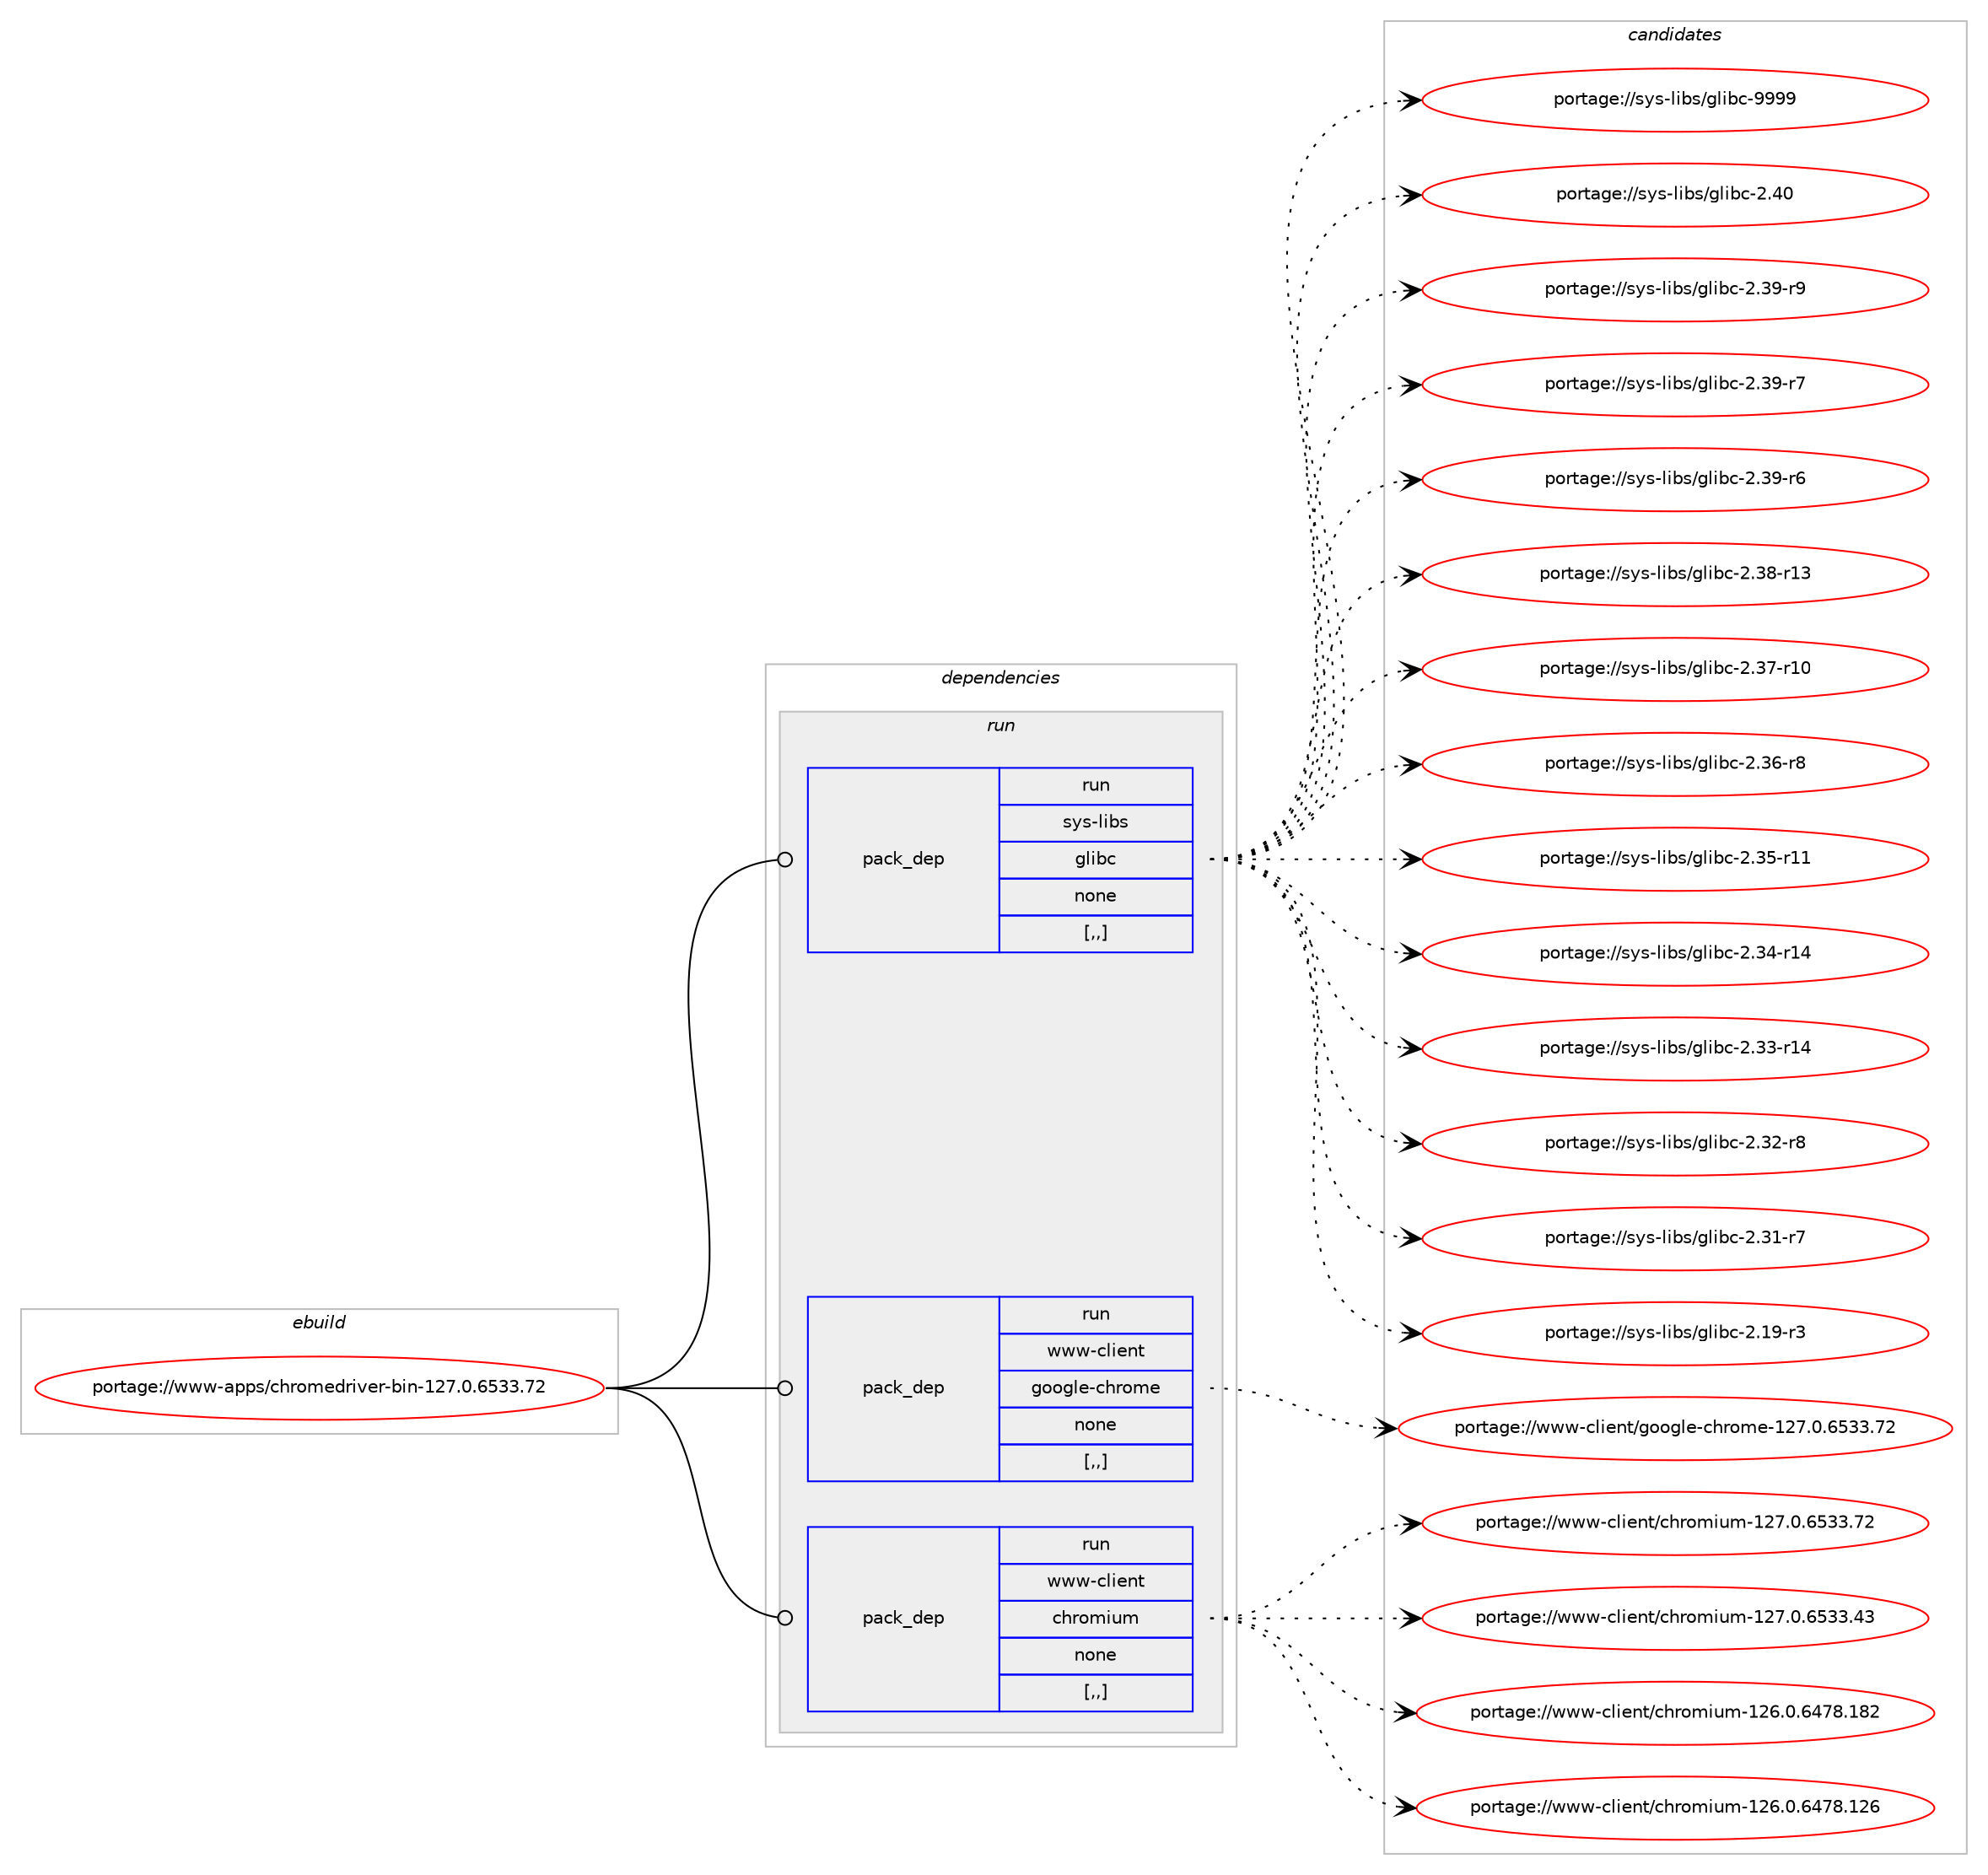 digraph prolog {

# *************
# Graph options
# *************

newrank=true;
concentrate=true;
compound=true;
graph [rankdir=LR,fontname=Helvetica,fontsize=10,ranksep=1.5];#, ranksep=2.5, nodesep=0.2];
edge  [arrowhead=vee];
node  [fontname=Helvetica,fontsize=10];

# **********
# The ebuild
# **********

subgraph cluster_leftcol {
color=gray;
label=<<i>ebuild</i>>;
id [label="portage://www-apps/chromedriver-bin-127.0.6533.72", color=red, width=4, href="../www-apps/chromedriver-bin-127.0.6533.72.svg"];
}

# ****************
# The dependencies
# ****************

subgraph cluster_midcol {
color=gray;
label=<<i>dependencies</i>>;
subgraph cluster_compile {
fillcolor="#eeeeee";
style=filled;
label=<<i>compile</i>>;
}
subgraph cluster_compileandrun {
fillcolor="#eeeeee";
style=filled;
label=<<i>compile and run</i>>;
}
subgraph cluster_run {
fillcolor="#eeeeee";
style=filled;
label=<<i>run</i>>;
subgraph pack324095 {
dependency446272 [label=<<TABLE BORDER="0" CELLBORDER="1" CELLSPACING="0" CELLPADDING="4" WIDTH="220"><TR><TD ROWSPAN="6" CELLPADDING="30">pack_dep</TD></TR><TR><TD WIDTH="110">run</TD></TR><TR><TD>sys-libs</TD></TR><TR><TD>glibc</TD></TR><TR><TD>none</TD></TR><TR><TD>[,,]</TD></TR></TABLE>>, shape=none, color=blue];
}
id:e -> dependency446272:w [weight=20,style="solid",arrowhead="odot"];
subgraph pack324096 {
dependency446273 [label=<<TABLE BORDER="0" CELLBORDER="1" CELLSPACING="0" CELLPADDING="4" WIDTH="220"><TR><TD ROWSPAN="6" CELLPADDING="30">pack_dep</TD></TR><TR><TD WIDTH="110">run</TD></TR><TR><TD>www-client</TD></TR><TR><TD>google-chrome</TD></TR><TR><TD>none</TD></TR><TR><TD>[,,]</TD></TR></TABLE>>, shape=none, color=blue];
}
id:e -> dependency446273:w [weight=20,style="solid",arrowhead="odot"];
subgraph pack324097 {
dependency446274 [label=<<TABLE BORDER="0" CELLBORDER="1" CELLSPACING="0" CELLPADDING="4" WIDTH="220"><TR><TD ROWSPAN="6" CELLPADDING="30">pack_dep</TD></TR><TR><TD WIDTH="110">run</TD></TR><TR><TD>www-client</TD></TR><TR><TD>chromium</TD></TR><TR><TD>none</TD></TR><TR><TD>[,,]</TD></TR></TABLE>>, shape=none, color=blue];
}
id:e -> dependency446274:w [weight=20,style="solid",arrowhead="odot"];
}
}

# **************
# The candidates
# **************

subgraph cluster_choices {
rank=same;
color=gray;
label=<<i>candidates</i>>;

subgraph choice324095 {
color=black;
nodesep=1;
choice11512111545108105981154710310810598994557575757 [label="portage://sys-libs/glibc-9999", color=red, width=4,href="../sys-libs/glibc-9999.svg"];
choice11512111545108105981154710310810598994550465248 [label="portage://sys-libs/glibc-2.40", color=red, width=4,href="../sys-libs/glibc-2.40.svg"];
choice115121115451081059811547103108105989945504651574511457 [label="portage://sys-libs/glibc-2.39-r9", color=red, width=4,href="../sys-libs/glibc-2.39-r9.svg"];
choice115121115451081059811547103108105989945504651574511455 [label="portage://sys-libs/glibc-2.39-r7", color=red, width=4,href="../sys-libs/glibc-2.39-r7.svg"];
choice115121115451081059811547103108105989945504651574511454 [label="portage://sys-libs/glibc-2.39-r6", color=red, width=4,href="../sys-libs/glibc-2.39-r6.svg"];
choice11512111545108105981154710310810598994550465156451144951 [label="portage://sys-libs/glibc-2.38-r13", color=red, width=4,href="../sys-libs/glibc-2.38-r13.svg"];
choice11512111545108105981154710310810598994550465155451144948 [label="portage://sys-libs/glibc-2.37-r10", color=red, width=4,href="../sys-libs/glibc-2.37-r10.svg"];
choice115121115451081059811547103108105989945504651544511456 [label="portage://sys-libs/glibc-2.36-r8", color=red, width=4,href="../sys-libs/glibc-2.36-r8.svg"];
choice11512111545108105981154710310810598994550465153451144949 [label="portage://sys-libs/glibc-2.35-r11", color=red, width=4,href="../sys-libs/glibc-2.35-r11.svg"];
choice11512111545108105981154710310810598994550465152451144952 [label="portage://sys-libs/glibc-2.34-r14", color=red, width=4,href="../sys-libs/glibc-2.34-r14.svg"];
choice11512111545108105981154710310810598994550465151451144952 [label="portage://sys-libs/glibc-2.33-r14", color=red, width=4,href="../sys-libs/glibc-2.33-r14.svg"];
choice115121115451081059811547103108105989945504651504511456 [label="portage://sys-libs/glibc-2.32-r8", color=red, width=4,href="../sys-libs/glibc-2.32-r8.svg"];
choice115121115451081059811547103108105989945504651494511455 [label="portage://sys-libs/glibc-2.31-r7", color=red, width=4,href="../sys-libs/glibc-2.31-r7.svg"];
choice115121115451081059811547103108105989945504649574511451 [label="portage://sys-libs/glibc-2.19-r3", color=red, width=4,href="../sys-libs/glibc-2.19-r3.svg"];
dependency446272:e -> choice11512111545108105981154710310810598994557575757:w [style=dotted,weight="100"];
dependency446272:e -> choice11512111545108105981154710310810598994550465248:w [style=dotted,weight="100"];
dependency446272:e -> choice115121115451081059811547103108105989945504651574511457:w [style=dotted,weight="100"];
dependency446272:e -> choice115121115451081059811547103108105989945504651574511455:w [style=dotted,weight="100"];
dependency446272:e -> choice115121115451081059811547103108105989945504651574511454:w [style=dotted,weight="100"];
dependency446272:e -> choice11512111545108105981154710310810598994550465156451144951:w [style=dotted,weight="100"];
dependency446272:e -> choice11512111545108105981154710310810598994550465155451144948:w [style=dotted,weight="100"];
dependency446272:e -> choice115121115451081059811547103108105989945504651544511456:w [style=dotted,weight="100"];
dependency446272:e -> choice11512111545108105981154710310810598994550465153451144949:w [style=dotted,weight="100"];
dependency446272:e -> choice11512111545108105981154710310810598994550465152451144952:w [style=dotted,weight="100"];
dependency446272:e -> choice11512111545108105981154710310810598994550465151451144952:w [style=dotted,weight="100"];
dependency446272:e -> choice115121115451081059811547103108105989945504651504511456:w [style=dotted,weight="100"];
dependency446272:e -> choice115121115451081059811547103108105989945504651494511455:w [style=dotted,weight="100"];
dependency446272:e -> choice115121115451081059811547103108105989945504649574511451:w [style=dotted,weight="100"];
}
subgraph choice324096 {
color=black;
nodesep=1;
choice11911911945991081051011101164710311111110310810145991041141111091014549505546484654535151465550 [label="portage://www-client/google-chrome-127.0.6533.72", color=red, width=4,href="../www-client/google-chrome-127.0.6533.72.svg"];
dependency446273:e -> choice11911911945991081051011101164710311111110310810145991041141111091014549505546484654535151465550:w [style=dotted,weight="100"];
}
subgraph choice324097 {
color=black;
nodesep=1;
choice119119119459910810510111011647991041141111091051171094549505546484654535151465550 [label="portage://www-client/chromium-127.0.6533.72", color=red, width=4,href="../www-client/chromium-127.0.6533.72.svg"];
choice119119119459910810510111011647991041141111091051171094549505546484654535151465251 [label="portage://www-client/chromium-127.0.6533.43", color=red, width=4,href="../www-client/chromium-127.0.6533.43.svg"];
choice11911911945991081051011101164799104114111109105117109454950544648465452555646495650 [label="portage://www-client/chromium-126.0.6478.182", color=red, width=4,href="../www-client/chromium-126.0.6478.182.svg"];
choice11911911945991081051011101164799104114111109105117109454950544648465452555646495054 [label="portage://www-client/chromium-126.0.6478.126", color=red, width=4,href="../www-client/chromium-126.0.6478.126.svg"];
dependency446274:e -> choice119119119459910810510111011647991041141111091051171094549505546484654535151465550:w [style=dotted,weight="100"];
dependency446274:e -> choice119119119459910810510111011647991041141111091051171094549505546484654535151465251:w [style=dotted,weight="100"];
dependency446274:e -> choice11911911945991081051011101164799104114111109105117109454950544648465452555646495650:w [style=dotted,weight="100"];
dependency446274:e -> choice11911911945991081051011101164799104114111109105117109454950544648465452555646495054:w [style=dotted,weight="100"];
}
}

}
